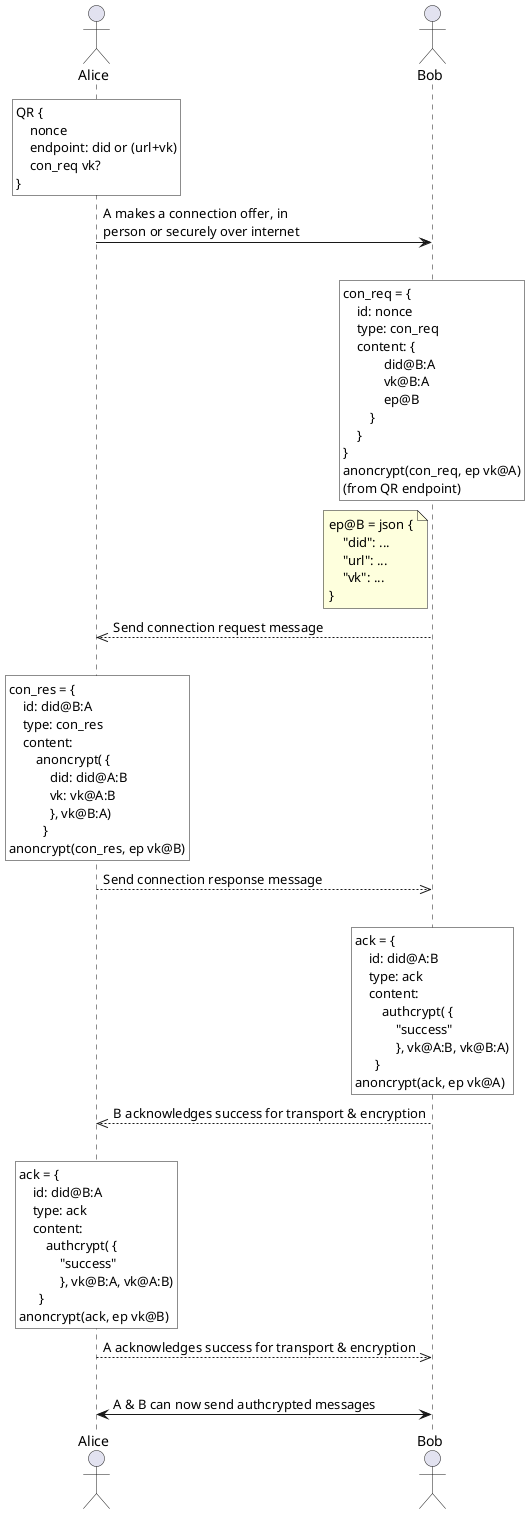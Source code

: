 @startuml

' class Dummy {
'   {field} A field (despite parentheses)
'   {method} Some method
' }

actor Alice as A
'participant "Alice's\nAgent" as A
'participant "Bob's\nAgent" as B
actor Bob as B


rnote over A #white
QR {
    nonce
    endpoint: did or (url+vk)
    con_req vk?
}
end note


A -> B: A makes a connection offer, in\nperson or securely over internet
|||


'This adds the rectangles on the lines=

rnote over B #white
con_req = {
    id: nonce
    type: con_req
    content: {
            did@B:A
            vk@B:A
            ep@B
        }
    }
}
anoncrypt(con_req, ep vk@A)
(from QR endpoint)
end note

note left of B
ep@B = json {
    "did": ...
    "url": ...
    "vk": ...
}
end note


'B -> B: Could optionally encrypt content\nusing additional key sent in offer

B -->> A: Send connection request message
|||

rnote over A #white
con_res = {
    id: did@B:A
    type: con_res
    content:
        anoncrypt( {
            did: did@A:B
            vk: vk@A:B
            }, vk@B:A)
          }
anoncrypt(con_res, ep vk@B)
end note


A -->> B: Send connection response message
|||

rnote over B #white
ack = {
    id: did@A:B
    type: ack
    content:
        authcrypt( {
            "success"
            }, vk@A:B, vk@B:A)
      }
anoncrypt(ack, ep vk@A)
end note


B -->> A: B acknowledges success for transport & encryption 
|||

rnote over A #white
ack = {
    id: did@B:A
    type: ack
    content:
        authcrypt( {
            "success"
            }, vk@B:A, vk@A:B)
      }
anoncrypt(ack, ep vk@B)
end note


A -->> B: A acknowledges success for transport & encryption 
|||

A <-> B: A & B can now send authcrypted messages



@enduml

